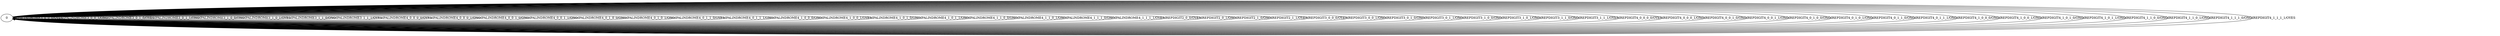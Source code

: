 digraph {
0
0 -> 0 [label="IPALINDROME3_0_0_0/OYES"]
0 -> 0 [label="IPALINDROME3_0_0_1/ONO"]
0 -> 0 [label="IPALINDROME3_0_1_0/OYES"]
0 -> 0 [label="IPALINDROME3_0_1_1/ONO"]
0 -> 0 [label="IPALINDROME3_1_0_0/ONO"]
0 -> 0 [label="IPALINDROME3_1_0_1/OYES"]
0 -> 0 [label="IPALINDROME3_1_1_0/ONO"]
0 -> 0 [label="IPALINDROME3_1_1_1/OYES"]
0 -> 0 [label="IPALINDROME4_0_0_0_0/OYES"]
0 -> 0 [label="IPALINDROME4_0_0_0_1/ONO"]
0 -> 0 [label="IPALINDROME4_0_0_1_0/ONO"]
0 -> 0 [label="IPALINDROME4_0_0_1_1/ONO"]
0 -> 0 [label="IPALINDROME4_0_1_0_0/ONO"]
0 -> 0 [label="IPALINDROME4_0_1_0_1/ONO"]
0 -> 0 [label="IPALINDROME4_0_1_1_0/OYES"]
0 -> 0 [label="IPALINDROME4_0_1_1_1/ONO"]
0 -> 0 [label="IPALINDROME4_1_0_0_0/ONO"]
0 -> 0 [label="IPALINDROME4_1_0_0_1/OYES"]
0 -> 0 [label="IPALINDROME4_1_0_1_0/ONO"]
0 -> 0 [label="IPALINDROME4_1_0_1_1/ONO"]
0 -> 0 [label="IPALINDROME4_1_1_0_0/ONO"]
0 -> 0 [label="IPALINDROME4_1_1_0_1/ONO"]
0 -> 0 [label="IPALINDROME4_1_1_1_0/ONO"]
0 -> 0 [label="IPALINDROME4_1_1_1_1/OYES"]
0 -> 0 [label="IREPDIGIT2_0_0/OYES"]
0 -> 0 [label="IREPDIGIT2_0_1/ONO"]
0 -> 0 [label="IREPDIGIT2_1_0/ONO"]
0 -> 0 [label="IREPDIGIT2_1_1/OYES"]
0 -> 0 [label="IREPDIGIT3_0_0_0/OYES"]
0 -> 0 [label="IREPDIGIT3_0_0_1/ONO"]
0 -> 0 [label="IREPDIGIT3_0_1_0/ONO"]
0 -> 0 [label="IREPDIGIT3_0_1_1/ONO"]
0 -> 0 [label="IREPDIGIT3_1_0_0/ONO"]
0 -> 0 [label="IREPDIGIT3_1_0_1/ONO"]
0 -> 0 [label="IREPDIGIT3_1_1_0/ONO"]
0 -> 0 [label="IREPDIGIT3_1_1_1/OYES"]
0 -> 0 [label="IREPDIGIT4_0_0_0_0/OYES"]
0 -> 0 [label="IREPDIGIT4_0_0_0_1/ONO"]
0 -> 0 [label="IREPDIGIT4_0_0_1_0/ONO"]
0 -> 0 [label="IREPDIGIT4_0_0_1_1/ONO"]
0 -> 0 [label="IREPDIGIT4_0_1_0_0/ONO"]
0 -> 0 [label="IREPDIGIT4_0_1_0_1/ONO"]
0 -> 0 [label="IREPDIGIT4_0_1_1_0/ONO"]
0 -> 0 [label="IREPDIGIT4_0_1_1_1/ONO"]
0 -> 0 [label="IREPDIGIT4_1_0_0_0/ONO"]
0 -> 0 [label="IREPDIGIT4_1_0_0_1/ONO"]
0 -> 0 [label="IREPDIGIT4_1_0_1_0/ONO"]
0 -> 0 [label="IREPDIGIT4_1_0_1_1/ONO"]
0 -> 0 [label="IREPDIGIT4_1_1_0_0/ONO"]
0 -> 0 [label="IREPDIGIT4_1_1_0_1/ONO"]
0 -> 0 [label="IREPDIGIT4_1_1_1_0/ONO"]
0 -> 0 [label="IREPDIGIT4_1_1_1_1/OYES"]
}
